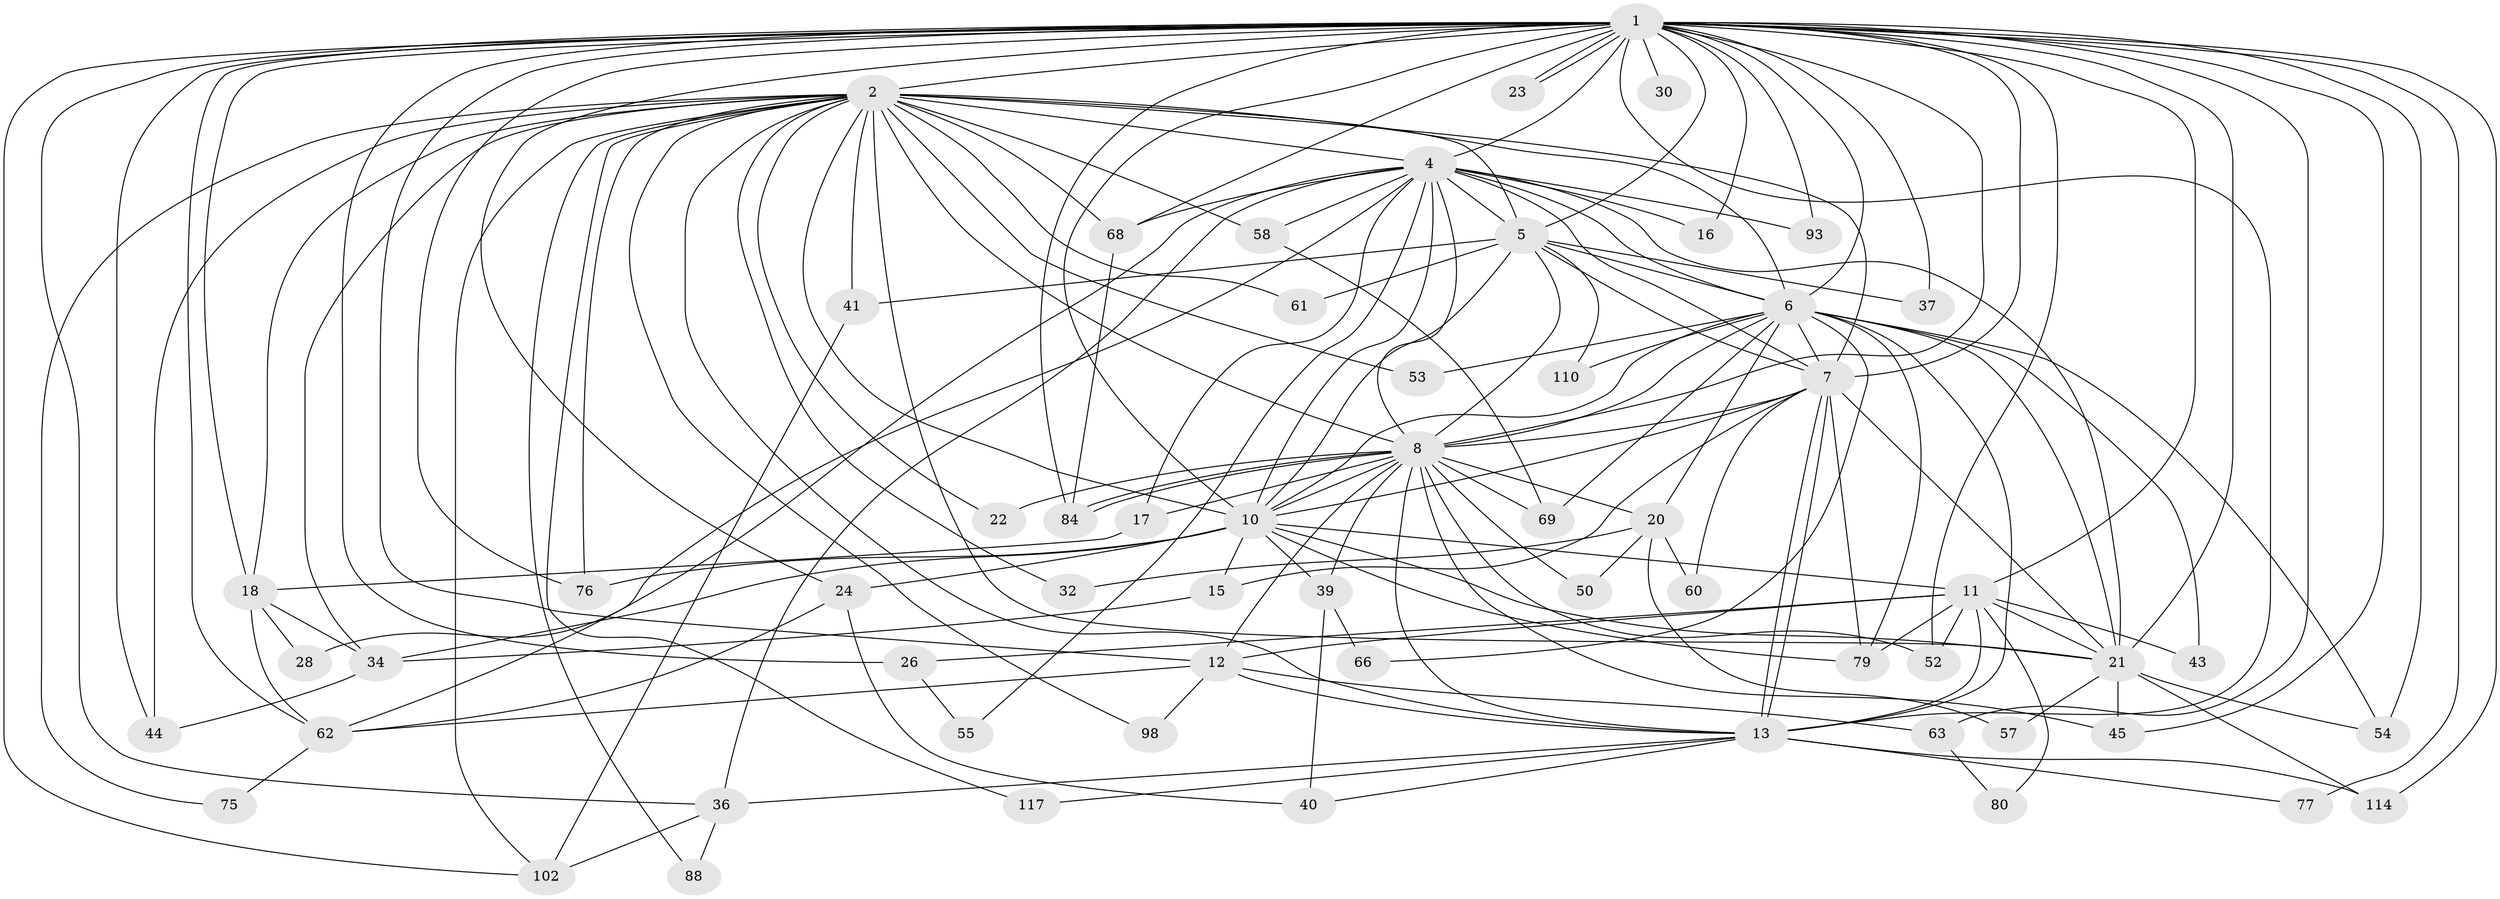 // original degree distribution, {25: 0.008264462809917356, 21: 0.008264462809917356, 20: 0.01652892561983471, 19: 0.008264462809917356, 13: 0.008264462809917356, 18: 0.008264462809917356, 24: 0.01652892561983471, 30: 0.008264462809917356, 7: 0.01652892561983471, 4: 0.0743801652892562, 8: 0.01652892561983471, 3: 0.2231404958677686, 2: 0.5206611570247934, 6: 0.024793388429752067, 9: 0.008264462809917356, 5: 0.03305785123966942}
// Generated by graph-tools (version 1.1) at 2025/17/03/04/25 18:17:45]
// undirected, 60 vertices, 165 edges
graph export_dot {
graph [start="1"]
  node [color=gray90,style=filled];
  1 [super="+9"];
  2 [super="+3"];
  4;
  5;
  6;
  7;
  8;
  10 [super="+48+101+119+107+14+78+51+56+81"];
  11 [super="+29+19+67"];
  12 [super="+59+47"];
  13 [super="+25+31"];
  15;
  16;
  17;
  18 [super="+104"];
  20;
  21 [super="+27+109+99+70+42+71"];
  22;
  23;
  24;
  26 [super="+72"];
  28;
  30;
  32;
  34 [super="+38+65"];
  36 [super="+46"];
  37;
  39;
  40 [super="+87"];
  41 [super="+115"];
  43;
  44 [super="+86+91"];
  45 [super="+97"];
  50;
  52 [super="+121"];
  53;
  54;
  55;
  57;
  58;
  60;
  61;
  62 [super="+73"];
  63;
  66;
  68 [super="+90+74"];
  69 [super="+92"];
  75;
  76 [super="+85"];
  77 [super="+112"];
  79 [super="+82+100"];
  80;
  84 [super="+89"];
  88;
  93;
  98;
  102 [super="+106"];
  110;
  114;
  117;
  1 -- 2 [weight=4];
  1 -- 4 [weight=2];
  1 -- 5 [weight=2];
  1 -- 6 [weight=2];
  1 -- 7 [weight=2];
  1 -- 8 [weight=2];
  1 -- 10 [weight=5];
  1 -- 12;
  1 -- 16;
  1 -- 23;
  1 -- 23;
  1 -- 30 [weight=2];
  1 -- 45;
  1 -- 54;
  1 -- 63;
  1 -- 93;
  1 -- 68 [weight=2];
  1 -- 77 [weight=2];
  1 -- 21 [weight=3];
  1 -- 11 [weight=3];
  1 -- 76;
  1 -- 18;
  1 -- 84;
  1 -- 24;
  1 -- 26;
  1 -- 36;
  1 -- 37;
  1 -- 102;
  1 -- 44;
  1 -- 114;
  1 -- 52;
  1 -- 62;
  1 -- 13;
  2 -- 4 [weight=2];
  2 -- 5 [weight=2];
  2 -- 6 [weight=2];
  2 -- 7 [weight=2];
  2 -- 8 [weight=2];
  2 -- 10 [weight=5];
  2 -- 22;
  2 -- 32;
  2 -- 41;
  2 -- 75;
  2 -- 88;
  2 -- 98;
  2 -- 102;
  2 -- 44 [weight=2];
  2 -- 18;
  2 -- 68;
  2 -- 76;
  2 -- 13;
  2 -- 21 [weight=2];
  2 -- 34;
  2 -- 53;
  2 -- 117;
  2 -- 58;
  2 -- 61;
  4 -- 5;
  4 -- 6;
  4 -- 7;
  4 -- 8;
  4 -- 10;
  4 -- 16;
  4 -- 17;
  4 -- 28;
  4 -- 36;
  4 -- 55;
  4 -- 58;
  4 -- 68;
  4 -- 93;
  4 -- 21;
  4 -- 62;
  5 -- 6;
  5 -- 7;
  5 -- 8;
  5 -- 10;
  5 -- 37;
  5 -- 41;
  5 -- 61;
  5 -- 110;
  6 -- 7;
  6 -- 8;
  6 -- 10;
  6 -- 20;
  6 -- 43;
  6 -- 53;
  6 -- 54;
  6 -- 66;
  6 -- 69;
  6 -- 110;
  6 -- 79;
  6 -- 21 [weight=2];
  6 -- 13;
  7 -- 8;
  7 -- 10 [weight=2];
  7 -- 13 [weight=2];
  7 -- 13;
  7 -- 15;
  7 -- 21 [weight=2];
  7 -- 60;
  7 -- 79;
  8 -- 10 [weight=3];
  8 -- 12 [weight=2];
  8 -- 17;
  8 -- 20;
  8 -- 22;
  8 -- 39;
  8 -- 45;
  8 -- 50;
  8 -- 52;
  8 -- 69;
  8 -- 84;
  8 -- 84;
  8 -- 13;
  10 -- 11 [weight=2];
  10 -- 15;
  10 -- 39;
  10 -- 79;
  10 -- 21;
  10 -- 24;
  10 -- 76;
  10 -- 34;
  11 -- 21;
  11 -- 26;
  11 -- 43;
  11 -- 79;
  11 -- 80;
  11 -- 52;
  11 -- 12;
  11 -- 13;
  12 -- 98;
  12 -- 13;
  12 -- 63;
  12 -- 62;
  13 -- 40;
  13 -- 114;
  13 -- 117;
  13 -- 36;
  13 -- 77;
  15 -- 34;
  17 -- 18;
  18 -- 28;
  18 -- 62;
  18 -- 34;
  20 -- 32;
  20 -- 50;
  20 -- 57;
  20 -- 60;
  21 -- 57;
  21 -- 114;
  21 -- 54;
  21 -- 45;
  24 -- 40;
  24 -- 62;
  26 -- 55;
  34 -- 44;
  36 -- 88;
  36 -- 102;
  39 -- 40;
  39 -- 66;
  41 -- 102;
  58 -- 69;
  62 -- 75;
  63 -- 80;
  68 -- 84;
}

